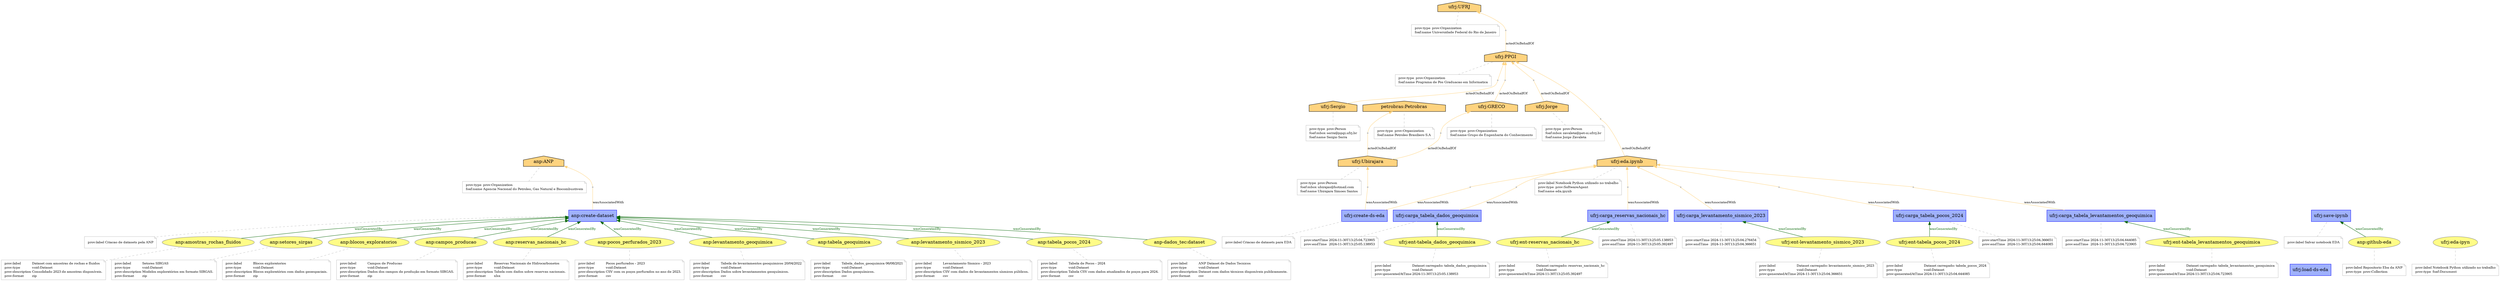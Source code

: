 digraph G {
rankdir=BT;
charset="utf-8";
n1 [label="anp:ANP", URL="https://www.gov.br/anp/pt-brANP", shape=house, style=filled, fillcolor="#FED37F"];
ann1 [label=<<TABLE cellpadding="0" border="0">
    <TR>
        <TD align="left" href="http://www.w3.org/ns/prov#type">prov:type</TD>
        <TD align="left">prov:Organization</TD>
    </TR>
    <TR>
        <TD align="left" href="http://xmlns.com/foaf/0.1/name">foaf:name</TD>
        <TD align="left">Agencia Nacional do Petroleo, Gas Natural e Biocombustiveis</TD>
    </TR>
    </TABLE>>, shape=note, color=gray, fontcolor=black, fontsize=10];
ann1 -> n1 [arrowhead=none, style=dashed, color=gray];
n2 [label="ufrj:UFRJ", URL="https://www.ufrj.brUFRJ", shape=house, style=filled, fillcolor="#FED37F"];
ann2 [label=<<TABLE cellpadding="0" border="0">
    <TR>
        <TD align="left" href="http://www.w3.org/ns/prov#type">prov:type</TD>
        <TD align="left">prov:Organization</TD>
    </TR>
    <TR>
        <TD align="left" href="http://xmlns.com/foaf/0.1/name">foaf:name</TD>
        <TD align="left">Universidade Federal do Rio de Janeiro</TD>
    </TR>
    </TABLE>>, shape=note, color=gray, fontcolor=black, fontsize=10];
ann2 -> n2 [arrowhead=none, style=dashed, color=gray];
n3 [label="ufrj:PPGI", URL="https://www.ufrj.brPPGI", shape=house, style=filled, fillcolor="#FED37F"];
ann3 [label=<<TABLE cellpadding="0" border="0">
    <TR>
        <TD align="left" href="http://www.w3.org/ns/prov#type">prov:type</TD>
        <TD align="left">prov:Organization</TD>
    </TR>
    <TR>
        <TD align="left" href="http://xmlns.com/foaf/0.1/name">foaf:name</TD>
        <TD align="left">Programa de Pos Graduacao em Informatica</TD>
    </TR>
    </TABLE>>, shape=note, color=gray, fontcolor=black, fontsize=10];
ann3 -> n3 [arrowhead=none, style=dashed, color=gray];
n4 [label="ufrj:GRECO", URL="https://www.ufrj.brGRECO", shape=house, style=filled, fillcolor="#FED37F"];
ann4 [label=<<TABLE cellpadding="0" border="0">
    <TR>
        <TD align="left" href="http://www.w3.org/ns/prov#type">prov:type</TD>
        <TD align="left">prov:Organization</TD>
    </TR>
    <TR>
        <TD align="left" href="http://xmlns.com/foaf/0.1/name">foaf:name</TD>
        <TD align="left">Grupo de Engenharia do Conhecimento</TD>
    </TR>
    </TABLE>>, shape=note, color=gray, fontcolor=black, fontsize=10];
ann4 -> n4 [arrowhead=none, style=dashed, color=gray];
n5 [label="ufrj:Ubirajara", URL="https://www.ufrj.brUbirajara", shape=house, style=filled, fillcolor="#FED37F"];
ann5 [label=<<TABLE cellpadding="0" border="0">
    <TR>
        <TD align="left" href="http://www.w3.org/ns/prov#type">prov:type</TD>
        <TD align="left">prov:Person</TD>
    </TR>
    <TR>
        <TD align="left" href="http://xmlns.com/foaf/0.1/mbox">foaf:mbox</TD>
        <TD align="left">ubirajas@hotmail.com</TD>
    </TR>
    <TR>
        <TD align="left" href="http://xmlns.com/foaf/0.1/name">foaf:name</TD>
        <TD align="left">Ubirajara Simoes Santos</TD>
    </TR>
    </TABLE>>, shape=note, color=gray, fontcolor=black, fontsize=10];
ann5 -> n5 [arrowhead=none, style=dashed, color=gray];
n6 [label="ufrj:Sergio", URL="https://www.ufrj.brSergio", shape=house, style=filled, fillcolor="#FED37F"];
ann6 [label=<<TABLE cellpadding="0" border="0">
    <TR>
        <TD align="left" href="http://www.w3.org/ns/prov#type">prov:type</TD>
        <TD align="left">prov:Person</TD>
    </TR>
    <TR>
        <TD align="left" href="http://xmlns.com/foaf/0.1/mbox">foaf:mbox</TD>
        <TD align="left">serra@ppgi.ufrj.br</TD>
    </TR>
    <TR>
        <TD align="left" href="http://xmlns.com/foaf/0.1/name">foaf:name</TD>
        <TD align="left">Sergio Serra</TD>
    </TR>
    </TABLE>>, shape=note, color=gray, fontcolor=black, fontsize=10];
ann6 -> n6 [arrowhead=none, style=dashed, color=gray];
n7 [label="ufrj:Jorge", URL="https://www.ufrj.brJorge", shape=house, style=filled, fillcolor="#FED37F"];
ann7 [label=<<TABLE cellpadding="0" border="0">
    <TR>
        <TD align="left" href="http://www.w3.org/ns/prov#type">prov:type</TD>
        <TD align="left">prov:Person</TD>
    </TR>
    <TR>
        <TD align="left" href="http://xmlns.com/foaf/0.1/mbox">foaf:mbox</TD>
        <TD align="left">zavaleta@pet-si.ufrrj.br</TD>
    </TR>
    <TR>
        <TD align="left" href="http://xmlns.com/foaf/0.1/name">foaf:name</TD>
        <TD align="left">Jorge Zavaleta</TD>
    </TR>
    </TABLE>>, shape=note, color=gray, fontcolor=black, fontsize=10];
ann7 -> n7 [arrowhead=none, style=dashed, color=gray];
n8 [label="petrobras:Petrobras", URL="https://petrobras.com.br/Petrobras", shape=house, style=filled, fillcolor="#FED37F"];
ann8 [label=<<TABLE cellpadding="0" border="0">
    <TR>
        <TD align="left" href="http://www.w3.org/ns/prov#type">prov:type</TD>
        <TD align="left">prov:Organization</TD>
    </TR>
    <TR>
        <TD align="left" href="http://xmlns.com/foaf/0.1/name">foaf:name</TD>
        <TD align="left">Petroleo Brasiliero S.A</TD>
    </TR>
    </TABLE>>, shape=note, color=gray, fontcolor=black, fontsize=10];
ann8 -> n8 [arrowhead=none, style=dashed, color=gray];
n9 [label="ufrj:eda.ipynb", URL="https://www.ufrj.breda.ipynb", shape=house, style=filled, fillcolor="#FED37F"];
ann9 [label=<<TABLE cellpadding="0" border="0">
    <TR>
        <TD align="left" href="http://www.w3.org/ns/prov#label">prov:label</TD>
        <TD align="left">Notebook Python utilizado no trabalho</TD>
    </TR>
    <TR>
        <TD align="left" href="http://www.w3.org/ns/prov#type">prov:type</TD>
        <TD align="left">prov:SoftwareAgent</TD>
    </TR>
    <TR>
        <TD align="left" href="http://xmlns.com/foaf/0.1/name">foaf:name</TD>
        <TD align="left">eda.ipynb</TD>
    </TR>
    </TABLE>>, shape=note, color=gray, fontcolor=black, fontsize=10];
ann9 -> n9 [arrowhead=none, style=dashed, color=gray];
n10 [label="anp:create-dataset", URL="https://www.gov.br/anp/pt-brcreate-dataset", shape=box, style=filled, fillcolor="#9FB1FC", color="#0000FF"];
ann10 [label=<<TABLE cellpadding="0" border="0">
    <TR>
        <TD align="left" href="http://www.w3.org/ns/prov#label">prov:label</TD>
        <TD align="left">Criacao de datasets pela ANP</TD>
    </TR>
    </TABLE>>, shape=note, color=gray, fontcolor=black, fontsize=10];
ann10 -> n10 [arrowhead=none, style=dashed, color=gray];
n11 [label="ufrj:create-ds-eda", URL="https://www.ufrj.brcreate-ds-eda", shape=box, style=filled, fillcolor="#9FB1FC", color="#0000FF"];
ann11 [label=<<TABLE cellpadding="0" border="0">
    <TR>
        <TD align="left" href="http://www.w3.org/ns/prov#label">prov:label</TD>
        <TD align="left">Criacao de datasets para EDA</TD>
    </TR>
    </TABLE>>, shape=note, color=gray, fontcolor=black, fontsize=10];
ann11 -> n11 [arrowhead=none, style=dashed, color=gray];
n12 [label="ufrj:load-ds-eda", URL="https://www.ufrj.brload-ds-eda", shape=box, style=filled, fillcolor="#9FB1FC", color="#0000FF"];
n13 [label="ufrj:save-ipynb", URL="https://www.ufrj.brsave-ipynb", shape=box, style=filled, fillcolor="#9FB1FC", color="#0000FF"];
ann12 [label=<<TABLE cellpadding="0" border="0">
    <TR>
        <TD align="left" href="http://www.w3.org/ns/prov#label">prov:label</TD>
        <TD align="left">Salvar notebook EDA</TD>
    </TR>
    </TABLE>>, shape=note, color=gray, fontcolor=black, fontsize=10];
ann12 -> n13 [arrowhead=none, style=dashed, color=gray];
n14 [label="anp:amostras_rochas_fluidos", URL="https://www.gov.br/anp/pt-bramostras_rochas_fluidos", shape=oval, style=filled, fillcolor="#FFFC87", color="#808080"];
ann13 [label=<<TABLE cellpadding="0" border="0">
    <TR>
        <TD align="left" href="http://www.w3.org/ns/prov#label">prov:label</TD>
        <TD align="left">Dataset com amostras de rochas e fluidos</TD>
    </TR>
    <TR>
        <TD align="left" href="http://www.w3.org/ns/prov#type">prov:type</TD>
        <TD align="left">void:Dataset</TD>
    </TR>
    <TR>
        <TD align="left" href="http://www.w3.org/ns/prov#description">prov:description</TD>
        <TD align="left">Consolidado 2023 de amostras disponíveis.</TD>
    </TR>
    <TR>
        <TD align="left" href="http://www.w3.org/ns/prov#format">prov:format</TD>
        <TD align="left">zip</TD>
    </TR>
    </TABLE>>, shape=note, color=gray, fontcolor=black, fontsize=10];
ann13 -> n14 [arrowhead=none, style=dashed, color=gray];
n15 [label="anp:setores_sirgas", URL="https://www.gov.br/anp/pt-brsetores_sirgas", shape=oval, style=filled, fillcolor="#FFFC87", color="#808080"];
ann14 [label=<<TABLE cellpadding="0" border="0">
    <TR>
        <TD align="left" href="http://www.w3.org/ns/prov#label">prov:label</TD>
        <TD align="left">Setores SIRGAS</TD>
    </TR>
    <TR>
        <TD align="left" href="http://www.w3.org/ns/prov#type">prov:type</TD>
        <TD align="left">void:Dataset</TD>
    </TR>
    <TR>
        <TD align="left" href="http://www.w3.org/ns/prov#description">prov:description</TD>
        <TD align="left">Modelos exploratórios em formato SIRGAS.</TD>
    </TR>
    <TR>
        <TD align="left" href="http://www.w3.org/ns/prov#format">prov:format</TD>
        <TD align="left">zip</TD>
    </TR>
    </TABLE>>, shape=note, color=gray, fontcolor=black, fontsize=10];
ann14 -> n15 [arrowhead=none, style=dashed, color=gray];
n16 [label="anp:blocos_exploratorios", URL="https://www.gov.br/anp/pt-brblocos_exploratorios", shape=oval, style=filled, fillcolor="#FFFC87", color="#808080"];
ann15 [label=<<TABLE cellpadding="0" border="0">
    <TR>
        <TD align="left" href="http://www.w3.org/ns/prov#label">prov:label</TD>
        <TD align="left">Blocos exploratorios</TD>
    </TR>
    <TR>
        <TD align="left" href="http://www.w3.org/ns/prov#type">prov:type</TD>
        <TD align="left">void:Dataset</TD>
    </TR>
    <TR>
        <TD align="left" href="http://www.w3.org/ns/prov#description">prov:description</TD>
        <TD align="left">Blocos exploratórios com dados geoespaciais.</TD>
    </TR>
    <TR>
        <TD align="left" href="http://www.w3.org/ns/prov#format">prov:format</TD>
        <TD align="left">zip</TD>
    </TR>
    </TABLE>>, shape=note, color=gray, fontcolor=black, fontsize=10];
ann15 -> n16 [arrowhead=none, style=dashed, color=gray];
n17 [label="anp:campos_producao", URL="https://www.gov.br/anp/pt-brcampos_producao", shape=oval, style=filled, fillcolor="#FFFC87", color="#808080"];
ann16 [label=<<TABLE cellpadding="0" border="0">
    <TR>
        <TD align="left" href="http://www.w3.org/ns/prov#label">prov:label</TD>
        <TD align="left">Campos de Producao</TD>
    </TR>
    <TR>
        <TD align="left" href="http://www.w3.org/ns/prov#type">prov:type</TD>
        <TD align="left">void:Dataset</TD>
    </TR>
    <TR>
        <TD align="left" href="http://www.w3.org/ns/prov#description">prov:description</TD>
        <TD align="left">Dados dos campos de produção em formato SIRGAS.</TD>
    </TR>
    <TR>
        <TD align="left" href="http://www.w3.org/ns/prov#format">prov:format</TD>
        <TD align="left">zip</TD>
    </TR>
    </TABLE>>, shape=note, color=gray, fontcolor=black, fontsize=10];
ann16 -> n17 [arrowhead=none, style=dashed, color=gray];
n18 [label="anp:reservas_nacionais_hc", URL="https://www.gov.br/anp/pt-brreservas_nacionais_hc", shape=oval, style=filled, fillcolor="#FFFC87", color="#808080"];
ann17 [label=<<TABLE cellpadding="0" border="0">
    <TR>
        <TD align="left" href="http://www.w3.org/ns/prov#label">prov:label</TD>
        <TD align="left">Reservas Nacionais de Hidrocarbonetos</TD>
    </TR>
    <TR>
        <TD align="left" href="http://www.w3.org/ns/prov#type">prov:type</TD>
        <TD align="left">void:Dataset</TD>
    </TR>
    <TR>
        <TD align="left" href="http://www.w3.org/ns/prov#description">prov:description</TD>
        <TD align="left">Tabela com dados sobre reservas nacionais.</TD>
    </TR>
    <TR>
        <TD align="left" href="http://www.w3.org/ns/prov#format">prov:format</TD>
        <TD align="left">xlsx</TD>
    </TR>
    </TABLE>>, shape=note, color=gray, fontcolor=black, fontsize=10];
ann17 -> n18 [arrowhead=none, style=dashed, color=gray];
n19 [label="anp:pocos_perfurados_2023", URL="https://www.gov.br/anp/pt-brpocos_perfurados_2023", shape=oval, style=filled, fillcolor="#FFFC87", color="#808080"];
ann18 [label=<<TABLE cellpadding="0" border="0">
    <TR>
        <TD align="left" href="http://www.w3.org/ns/prov#label">prov:label</TD>
        <TD align="left">Pocos perfurados - 2023</TD>
    </TR>
    <TR>
        <TD align="left" href="http://www.w3.org/ns/prov#type">prov:type</TD>
        <TD align="left">void:Dataset</TD>
    </TR>
    <TR>
        <TD align="left" href="http://www.w3.org/ns/prov#description">prov:description</TD>
        <TD align="left">CSV com os poços perfurados no ano de 2023.</TD>
    </TR>
    <TR>
        <TD align="left" href="http://www.w3.org/ns/prov#format">prov:format</TD>
        <TD align="left">csv</TD>
    </TR>
    </TABLE>>, shape=note, color=gray, fontcolor=black, fontsize=10];
ann18 -> n19 [arrowhead=none, style=dashed, color=gray];
n20 [label="anp:levantamento_geoquimica", URL="https://www.gov.br/anp/pt-brlevantamento_geoquimica", shape=oval, style=filled, fillcolor="#FFFC87", color="#808080"];
ann19 [label=<<TABLE cellpadding="0" border="0">
    <TR>
        <TD align="left" href="http://www.w3.org/ns/prov#label">prov:label</TD>
        <TD align="left">Tabela de levantamentos geoquimicos 20/04/2022</TD>
    </TR>
    <TR>
        <TD align="left" href="http://www.w3.org/ns/prov#type">prov:type</TD>
        <TD align="left">void:Dataset</TD>
    </TR>
    <TR>
        <TD align="left" href="http://www.w3.org/ns/prov#description">prov:description</TD>
        <TD align="left">Dados sobre levantamentos geoquímicos.</TD>
    </TR>
    <TR>
        <TD align="left" href="http://www.w3.org/ns/prov#format">prov:format</TD>
        <TD align="left">csv</TD>
    </TR>
    </TABLE>>, shape=note, color=gray, fontcolor=black, fontsize=10];
ann19 -> n20 [arrowhead=none, style=dashed, color=gray];
n21 [label="anp:tabela_geoquimica", URL="https://www.gov.br/anp/pt-brtabela_geoquimica", shape=oval, style=filled, fillcolor="#FFFC87", color="#808080"];
ann20 [label=<<TABLE cellpadding="0" border="0">
    <TR>
        <TD align="left" href="http://www.w3.org/ns/prov#label">prov:label</TD>
        <TD align="left">Tabela_dados_geoquimica 06/08/2021</TD>
    </TR>
    <TR>
        <TD align="left" href="http://www.w3.org/ns/prov#type">prov:type</TD>
        <TD align="left">void:Dataset</TD>
    </TR>
    <TR>
        <TD align="left" href="http://www.w3.org/ns/prov#description">prov:description</TD>
        <TD align="left">Dados geoquímicos.</TD>
    </TR>
    <TR>
        <TD align="left" href="http://www.w3.org/ns/prov#format">prov:format</TD>
        <TD align="left">csv</TD>
    </TR>
    </TABLE>>, shape=note, color=gray, fontcolor=black, fontsize=10];
ann20 -> n21 [arrowhead=none, style=dashed, color=gray];
n22 [label="anp:levantamento_sismico_2023", URL="https://www.gov.br/anp/pt-brlevantamento_sismico_2023", shape=oval, style=filled, fillcolor="#FFFC87", color="#808080"];
ann21 [label=<<TABLE cellpadding="0" border="0">
    <TR>
        <TD align="left" href="http://www.w3.org/ns/prov#label">prov:label</TD>
        <TD align="left">Levantamento Sismico - 2023</TD>
    </TR>
    <TR>
        <TD align="left" href="http://www.w3.org/ns/prov#type">prov:type</TD>
        <TD align="left">void:Dataset</TD>
    </TR>
    <TR>
        <TD align="left" href="http://www.w3.org/ns/prov#description">prov:description</TD>
        <TD align="left">CSV com dados de levantamentos sísmicos públicos.</TD>
    </TR>
    <TR>
        <TD align="left" href="http://www.w3.org/ns/prov#format">prov:format</TD>
        <TD align="left">csv</TD>
    </TR>
    </TABLE>>, shape=note, color=gray, fontcolor=black, fontsize=10];
ann21 -> n22 [arrowhead=none, style=dashed, color=gray];
n23 [label="anp:tabela_pocos_2024", URL="https://www.gov.br/anp/pt-brtabela_pocos_2024", shape=oval, style=filled, fillcolor="#FFFC87", color="#808080"];
ann22 [label=<<TABLE cellpadding="0" border="0">
    <TR>
        <TD align="left" href="http://www.w3.org/ns/prov#label">prov:label</TD>
        <TD align="left">Tabela de Pocos - 2024</TD>
    </TR>
    <TR>
        <TD align="left" href="http://www.w3.org/ns/prov#type">prov:type</TD>
        <TD align="left">void:Dataset</TD>
    </TR>
    <TR>
        <TD align="left" href="http://www.w3.org/ns/prov#description">prov:description</TD>
        <TD align="left">Tabela CSV com dados atualizados de poços para 2024.</TD>
    </TR>
    <TR>
        <TD align="left" href="http://www.w3.org/ns/prov#format">prov:format</TD>
        <TD align="left">csv</TD>
    </TR>
    </TABLE>>, shape=note, color=gray, fontcolor=black, fontsize=10];
ann22 -> n23 [arrowhead=none, style=dashed, color=gray];
n24 [label="anp-dados_tec:dataset", URL="https://www.gov.br/anp/pt-br/centrais-de-conteudo/dados-abertos/acervo-de-dados-tecnicosdataset", shape=oval, style=filled, fillcolor="#FFFC87", color="#808080"];
ann23 [label=<<TABLE cellpadding="0" border="0">
    <TR>
        <TD align="left" href="http://www.w3.org/ns/prov#label">prov:label</TD>
        <TD align="left">ANP Dataset de Dados Tecnicos</TD>
    </TR>
    <TR>
        <TD align="left" href="http://www.w3.org/ns/prov#type">prov:type</TD>
        <TD align="left">void:Dataset</TD>
    </TR>
    <TR>
        <TD align="left" href="http://www.w3.org/ns/prov#description">prov:description</TD>
        <TD align="left">Dataset com dados técnicos disponíveis publicamente.</TD>
    </TR>
    <TR>
        <TD align="left" href="http://www.w3.org/ns/prov#format">prov:format</TD>
        <TD align="left">csv</TD>
    </TR>
    </TABLE>>, shape=note, color=gray, fontcolor=black, fontsize=10];
ann23 -> n24 [arrowhead=none, style=dashed, color=gray];
n25 [label="ufrj:eda-ipyn", URL="https://www.ufrj.breda-ipyn", shape=oval, style=filled, fillcolor="#FFFC87", color="#808080"];
ann24 [label=<<TABLE cellpadding="0" border="0">
    <TR>
        <TD align="left" href="http://www.w3.org/ns/prov#label">prov:label</TD>
        <TD align="left">Notebook Python utilizado no trabalho</TD>
    </TR>
    <TR>
        <TD align="left" href="http://www.w3.org/ns/prov#type">prov:type</TD>
        <TD align="left">foaf:Document</TD>
    </TR>
    </TABLE>>, shape=note, color=gray, fontcolor=black, fontsize=10];
ann24 -> n25 [arrowhead=none, style=dashed, color=gray];
n26 [label="anp:github-eda", URL="https://www.gov.br/anp/pt-brgithub-eda", shape=oval, style=filled, fillcolor="#FFFC87", color="#808080"];
ann25 [label=<<TABLE cellpadding="0" border="0">
    <TR>
        <TD align="left" href="http://www.w3.org/ns/prov#label">prov:label</TD>
        <TD align="left">Repositorio Eba da ANP</TD>
    </TR>
    <TR>
        <TD align="left" href="http://www.w3.org/ns/prov#type">prov:type</TD>
        <TD align="left">prov:Collection</TD>
    </TR>
    </TABLE>>, shape=note, color=gray, fontcolor=black, fontsize=10];
ann25 -> n26 [arrowhead=none, style=dashed, color=gray];
n27 [label="ufrj:carga_levantamento_sismico_2023", URL="https://www.ufrj.brcarga_levantamento_sismico_2023", shape=box, style=filled, fillcolor="#9FB1FC", color="#0000FF"];
ann26 [label=<<TABLE cellpadding="0" border="0">
    <TR>
        <TD align="left" href="http://www.w3.org/ns/prov#startTime">prov:startTime</TD>
        <TD align="left">2024-11-30T13:25:04.276454</TD>
    </TR>
    <TR>
        <TD align="left" href="http://www.w3.org/ns/prov#endTime">prov:endTime</TD>
        <TD align="left">2024-11-30T13:25:04.366651</TD>
    </TR>
    </TABLE>>, shape=note, color=gray, fontcolor=black, fontsize=10];
ann26 -> n27 [arrowhead=none, style=dashed, color=gray];
n28 [label="ufrj:ent-levantamento_sismico_2023", URL="https://www.ufrj.brent-levantamento_sismico_2023", shape=oval, style=filled, fillcolor="#FFFC87", color="#808080"];
ann27 [label=<<TABLE cellpadding="0" border="0">
    <TR>
        <TD align="left" href="http://www.w3.org/ns/prov#label">prov:label</TD>
        <TD align="left">Dataset carregado: levantamento_sismico_2023</TD>
    </TR>
    <TR>
        <TD align="left" href="http://www.w3.org/ns/prov#type">prov:type</TD>
        <TD align="left">void:Dataset</TD>
    </TR>
    <TR>
        <TD align="left" href="http://www.w3.org/ns/prov#generatedAtTime">prov:generatedAtTime</TD>
        <TD align="left">2024-11-30T13:25:04.366651</TD>
    </TR>
    </TABLE>>, shape=note, color=gray, fontcolor=black, fontsize=10];
ann27 -> n28 [arrowhead=none, style=dashed, color=gray];
n29 [label="ufrj:carga_tabela_pocos_2024", URL="https://www.ufrj.brcarga_tabela_pocos_2024", shape=box, style=filled, fillcolor="#9FB1FC", color="#0000FF"];
ann28 [label=<<TABLE cellpadding="0" border="0">
    <TR>
        <TD align="left" href="http://www.w3.org/ns/prov#startTime">prov:startTime</TD>
        <TD align="left">2024-11-30T13:25:04.366651</TD>
    </TR>
    <TR>
        <TD align="left" href="http://www.w3.org/ns/prov#endTime">prov:endTime</TD>
        <TD align="left">2024-11-30T13:25:04.644085</TD>
    </TR>
    </TABLE>>, shape=note, color=gray, fontcolor=black, fontsize=10];
ann28 -> n29 [arrowhead=none, style=dashed, color=gray];
n30 [label="ufrj:ent-tabela_pocos_2024", URL="https://www.ufrj.brent-tabela_pocos_2024", shape=oval, style=filled, fillcolor="#FFFC87", color="#808080"];
ann29 [label=<<TABLE cellpadding="0" border="0">
    <TR>
        <TD align="left" href="http://www.w3.org/ns/prov#label">prov:label</TD>
        <TD align="left">Dataset carregado: tabela_pocos_2024</TD>
    </TR>
    <TR>
        <TD align="left" href="http://www.w3.org/ns/prov#type">prov:type</TD>
        <TD align="left">void:Dataset</TD>
    </TR>
    <TR>
        <TD align="left" href="http://www.w3.org/ns/prov#generatedAtTime">prov:generatedAtTime</TD>
        <TD align="left">2024-11-30T13:25:04.644085</TD>
    </TR>
    </TABLE>>, shape=note, color=gray, fontcolor=black, fontsize=10];
ann29 -> n30 [arrowhead=none, style=dashed, color=gray];
n31 [label="ufrj:carga_tabela_levantamentos_geoquimica", URL="https://www.ufrj.brcarga_tabela_levantamentos_geoquimica", shape=box, style=filled, fillcolor="#9FB1FC", color="#0000FF"];
ann30 [label=<<TABLE cellpadding="0" border="0">
    <TR>
        <TD align="left" href="http://www.w3.org/ns/prov#startTime">prov:startTime</TD>
        <TD align="left">2024-11-30T13:25:04.644085</TD>
    </TR>
    <TR>
        <TD align="left" href="http://www.w3.org/ns/prov#endTime">prov:endTime</TD>
        <TD align="left">2024-11-30T13:25:04.723905</TD>
    </TR>
    </TABLE>>, shape=note, color=gray, fontcolor=black, fontsize=10];
ann30 -> n31 [arrowhead=none, style=dashed, color=gray];
n32 [label="ufrj:ent-tabela_levantamentos_geoquimica", URL="https://www.ufrj.brent-tabela_levantamentos_geoquimica", shape=oval, style=filled, fillcolor="#FFFC87", color="#808080"];
ann31 [label=<<TABLE cellpadding="0" border="0">
    <TR>
        <TD align="left" href="http://www.w3.org/ns/prov#label">prov:label</TD>
        <TD align="left">Dataset carregado: tabela_levantamentos_geoquimica</TD>
    </TR>
    <TR>
        <TD align="left" href="http://www.w3.org/ns/prov#type">prov:type</TD>
        <TD align="left">void:Dataset</TD>
    </TR>
    <TR>
        <TD align="left" href="http://www.w3.org/ns/prov#generatedAtTime">prov:generatedAtTime</TD>
        <TD align="left">2024-11-30T13:25:04.723905</TD>
    </TR>
    </TABLE>>, shape=note, color=gray, fontcolor=black, fontsize=10];
ann31 -> n32 [arrowhead=none, style=dashed, color=gray];
n33 [label="ufrj:carga_tabela_dados_geoquimica", URL="https://www.ufrj.brcarga_tabela_dados_geoquimica", shape=box, style=filled, fillcolor="#9FB1FC", color="#0000FF"];
ann32 [label=<<TABLE cellpadding="0" border="0">
    <TR>
        <TD align="left" href="http://www.w3.org/ns/prov#startTime">prov:startTime</TD>
        <TD align="left">2024-11-30T13:25:04.723905</TD>
    </TR>
    <TR>
        <TD align="left" href="http://www.w3.org/ns/prov#endTime">prov:endTime</TD>
        <TD align="left">2024-11-30T13:25:05.138953</TD>
    </TR>
    </TABLE>>, shape=note, color=gray, fontcolor=black, fontsize=10];
ann32 -> n33 [arrowhead=none, style=dashed, color=gray];
n34 [label="ufrj:ent-tabela_dados_geoquimica", URL="https://www.ufrj.brent-tabela_dados_geoquimica", shape=oval, style=filled, fillcolor="#FFFC87", color="#808080"];
ann33 [label=<<TABLE cellpadding="0" border="0">
    <TR>
        <TD align="left" href="http://www.w3.org/ns/prov#label">prov:label</TD>
        <TD align="left">Dataset carregado: tabela_dados_geoquimica</TD>
    </TR>
    <TR>
        <TD align="left" href="http://www.w3.org/ns/prov#type">prov:type</TD>
        <TD align="left">void:Dataset</TD>
    </TR>
    <TR>
        <TD align="left" href="http://www.w3.org/ns/prov#generatedAtTime">prov:generatedAtTime</TD>
        <TD align="left">2024-11-30T13:25:05.138953</TD>
    </TR>
    </TABLE>>, shape=note, color=gray, fontcolor=black, fontsize=10];
ann33 -> n34 [arrowhead=none, style=dashed, color=gray];
n35 [label="ufrj:carga_reservas_nacionais_hc", URL="https://www.ufrj.brcarga_reservas_nacionais_hc", shape=box, style=filled, fillcolor="#9FB1FC", color="#0000FF"];
ann34 [label=<<TABLE cellpadding="0" border="0">
    <TR>
        <TD align="left" href="http://www.w3.org/ns/prov#startTime">prov:startTime</TD>
        <TD align="left">2024-11-30T13:25:05.138953</TD>
    </TR>
    <TR>
        <TD align="left" href="http://www.w3.org/ns/prov#endTime">prov:endTime</TD>
        <TD align="left">2024-11-30T13:25:05.392497</TD>
    </TR>
    </TABLE>>, shape=note, color=gray, fontcolor=black, fontsize=10];
ann34 -> n35 [arrowhead=none, style=dashed, color=gray];
n36 [label="ufrj:ent-reservas_nacionais_hc", URL="https://www.ufrj.brent-reservas_nacionais_hc", shape=oval, style=filled, fillcolor="#FFFC87", color="#808080"];
ann35 [label=<<TABLE cellpadding="0" border="0">
    <TR>
        <TD align="left" href="http://www.w3.org/ns/prov#label">prov:label</TD>
        <TD align="left">Dataset carregado: reservas_nacionais_hc</TD>
    </TR>
    <TR>
        <TD align="left" href="http://www.w3.org/ns/prov#type">prov:type</TD>
        <TD align="left">void:Dataset</TD>
    </TR>
    <TR>
        <TD align="left" href="http://www.w3.org/ns/prov#generatedAtTime">prov:generatedAtTime</TD>
        <TD align="left">2024-11-30T13:25:05.392497</TD>
    </TR>
    </TABLE>>, shape=note, color=gray, fontcolor=black, fontsize=10];
ann35 -> n36 [arrowhead=none, style=dashed, color=gray];
b1 [label="", shape=point, color=gray];
n3 -> b1 [arrowhead=none, label=actedOnBehalfOf, fontsize=10.0, color="#FED37F"];
b1 -> n2 [fontsize=10.0, color="#FED37F"];
b2 [label="", shape=point, color=gray];
n4 -> b2 [arrowhead=none, label=actedOnBehalfOf, fontsize=10.0, color="#FED37F"];
b2 -> n3 [fontsize=10.0, color="#FED37F"];
b3 [label="", shape=point, color=gray];
n5 -> b3 [arrowhead=none, label=actedOnBehalfOf, fontsize=10.0, color="#FED37F"];
b3 -> n4 [fontsize=10.0, color="#FED37F"];
b4 [label="", shape=point, color=gray];
n5 -> b4 [arrowhead=none, label=actedOnBehalfOf, fontsize=10.0, color="#FED37F"];
b4 -> n8 [fontsize=10.0, color="#FED37F"];
b5 [label="", shape=point, color=gray];
n6 -> b5 [arrowhead=none, label=actedOnBehalfOf, fontsize=10.0, color="#FED37F"];
b5 -> n3 [fontsize=10.0, color="#FED37F"];
b6 [label="", shape=point, color=gray];
n7 -> b6 [arrowhead=none, label=actedOnBehalfOf, fontsize=10.0, color="#FED37F"];
b6 -> n3 [fontsize=10.0, color="#FED37F"];
b7 [label="", shape=point, color=gray];
n9 -> b7 [arrowhead=none, label=actedOnBehalfOf, fontsize=10.0, color="#FED37F"];
b7 -> n3 [fontsize=10.0, color="#FED37F"];
b8 [label="", shape=point, color=gray];
n10 -> b8 [arrowhead=none, label=wasAssociatedWith, fontsize=10.0, color="#FED37F"];
b8 -> n1 [fontsize=10.0, color="#FED37F"];
n14 -> n10 [label=wasGeneratedBy, fontsize=10.0, color=darkgreen, fontcolor=darkgreen];
n15 -> n10 [label=wasGeneratedBy, fontsize=10.0, color=darkgreen, fontcolor=darkgreen];
n16 -> n10 [label=wasGeneratedBy, fontsize=10.0, color=darkgreen, fontcolor=darkgreen];
n17 -> n10 [label=wasGeneratedBy, fontsize=10.0, color=darkgreen, fontcolor=darkgreen];
n18 -> n10 [label=wasGeneratedBy, fontsize=10.0, color=darkgreen, fontcolor=darkgreen];
n19 -> n10 [label=wasGeneratedBy, fontsize=10.0, color=darkgreen, fontcolor=darkgreen];
n20 -> n10 [label=wasGeneratedBy, fontsize=10.0, color=darkgreen, fontcolor=darkgreen];
n21 -> n10 [label=wasGeneratedBy, fontsize=10.0, color=darkgreen, fontcolor=darkgreen];
n22 -> n10 [label=wasGeneratedBy, fontsize=10.0, color=darkgreen, fontcolor=darkgreen];
n23 -> n10 [label=wasGeneratedBy, fontsize=10.0, color=darkgreen, fontcolor=darkgreen];
n24 -> n10 [label=wasGeneratedBy, fontsize=10.0, color=darkgreen, fontcolor=darkgreen];
b9 [label="", shape=point, color=gray];
n11 -> b9 [arrowhead=none, label=wasAssociatedWith, fontsize=10.0, color="#FED37F"];
b9 -> n5 [fontsize=10.0, color="#FED37F"];
b10 [label="", shape=point, color=gray];
n11 -> b10 [arrowhead=none, label=wasAssociatedWith, fontsize=10.0, color="#FED37F"];
b10 -> n9 [fontsize=10.0, color="#FED37F"];
n26 -> n13 [label=wasGeneratedBy, fontsize=10.0, color=darkgreen, fontcolor=darkgreen];
b11 [label="", shape=point, color=gray];
n27 -> b11 [arrowhead=none, label=wasAssociatedWith, fontsize=10.0, color="#FED37F"];
b11 -> n9 [fontsize=10.0, color="#FED37F"];
n28 -> n27 [label=wasGeneratedBy, fontsize=10.0, color=darkgreen, fontcolor=darkgreen];
b12 [label="", shape=point, color=gray];
n29 -> b12 [arrowhead=none, label=wasAssociatedWith, fontsize=10.0, color="#FED37F"];
b12 -> n9 [fontsize=10.0, color="#FED37F"];
n30 -> n29 [label=wasGeneratedBy, fontsize=10.0, color=darkgreen, fontcolor=darkgreen];
b13 [label="", shape=point, color=gray];
n31 -> b13 [arrowhead=none, label=wasAssociatedWith, fontsize=10.0, color="#FED37F"];
b13 -> n9 [fontsize=10.0, color="#FED37F"];
n32 -> n31 [label=wasGeneratedBy, fontsize=10.0, color=darkgreen, fontcolor=darkgreen];
b14 [label="", shape=point, color=gray];
n33 -> b14 [arrowhead=none, label=wasAssociatedWith, fontsize=10.0, color="#FED37F"];
b14 -> n9 [fontsize=10.0, color="#FED37F"];
n34 -> n33 [label=wasGeneratedBy, fontsize=10.0, color=darkgreen, fontcolor=darkgreen];
b15 [label="", shape=point, color=gray];
n35 -> b15 [arrowhead=none, label=wasAssociatedWith, fontsize=10.0, color="#FED37F"];
b15 -> n9 [fontsize=10.0, color="#FED37F"];
n36 -> n35 [label=wasGeneratedBy, fontsize=10.0, color=darkgreen, fontcolor=darkgreen];
}
